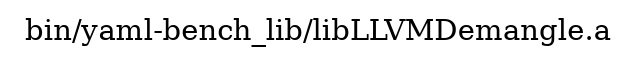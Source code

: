 digraph "bin/yaml-bench_lib/libLLVMDemangle.a" {
	label="bin/yaml-bench_lib/libLLVMDemangle.a";
	rankdir=LR;

}
